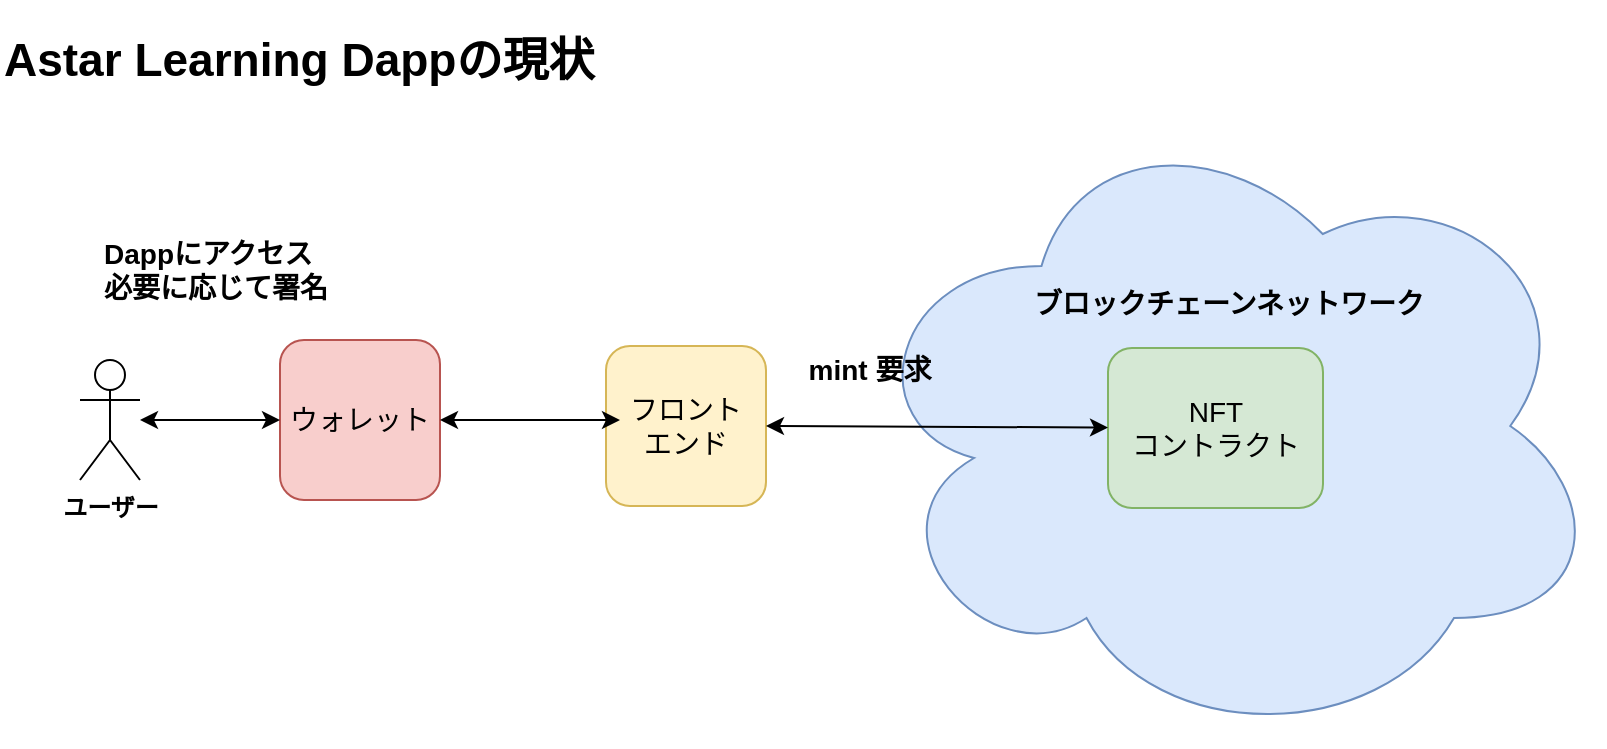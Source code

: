 <mxfile version="20.8.23" type="github" pages="2">
  <diagram name="現状" id="e7e014a7-5840-1c2e-5031-d8a46d1fe8dd">
    <mxGraphModel dx="1099" dy="1003" grid="1" gridSize="10" guides="1" tooltips="1" connect="1" arrows="1" fold="1" page="1" pageScale="1" pageWidth="1169" pageHeight="826" background="none" math="0" shadow="0">
      <root>
        <mxCell id="0" />
        <mxCell id="1" parent="0" />
        <mxCell id="dUvF8M2V_EA_DoqasxbO-41" value="&lt;b&gt;ユーザー&lt;/b&gt;" style="shape=umlActor;verticalLabelPosition=bottom;verticalAlign=top;html=1;outlineConnect=0;" vertex="1" parent="1">
          <mxGeometry x="90" y="380" width="30" height="60" as="geometry" />
        </mxCell>
        <mxCell id="man2qqhEB5DTvrfv7Pa3-1" value="&lt;br&gt;&lt;br&gt;&lt;br&gt;&lt;br&gt;&lt;br&gt;ブロックチェーンネットワーク" style="ellipse;shape=cloud;whiteSpace=wrap;html=1;fillColor=#dae8fc;strokeColor=#6c8ebf;verticalAlign=top;fontStyle=1;fontSize=14;" vertex="1" parent="1">
          <mxGeometry x="477" y="253" width="375" height="320" as="geometry" />
        </mxCell>
        <mxCell id="man2qqhEB5DTvrfv7Pa3-2" value="ウォレット" style="rounded=1;whiteSpace=wrap;html=1;fontSize=14;fillColor=#f8cecc;strokeColor=#b85450;" vertex="1" parent="1">
          <mxGeometry x="190" y="370" width="80" height="80" as="geometry" />
        </mxCell>
        <mxCell id="man2qqhEB5DTvrfv7Pa3-3" value="フロント&lt;br&gt;エンド" style="rounded=1;whiteSpace=wrap;html=1;fontSize=14;fillColor=#fff2cc;strokeColor=#d6b656;" vertex="1" parent="1">
          <mxGeometry x="353" y="373" width="80" height="80" as="geometry" />
        </mxCell>
        <mxCell id="man2qqhEB5DTvrfv7Pa3-4" value="NFT&lt;br&gt;コントラクト" style="rounded=1;whiteSpace=wrap;html=1;fontSize=14;fillColor=#d5e8d4;strokeColor=#82b366;" vertex="1" parent="1">
          <mxGeometry x="604" y="374" width="107.5" height="80" as="geometry" />
        </mxCell>
        <mxCell id="man2qqhEB5DTvrfv7Pa3-5" value="" style="endArrow=classic;startArrow=classic;html=1;rounded=0;fontSize=14;exitX=1;exitY=0.5;exitDx=0;exitDy=0;" edge="1" parent="1" source="man2qqhEB5DTvrfv7Pa3-3" target="man2qqhEB5DTvrfv7Pa3-4">
          <mxGeometry width="50" height="50" relative="1" as="geometry">
            <mxPoint x="440" y="500" as="sourcePoint" />
            <mxPoint x="490" y="450" as="targetPoint" />
          </mxGeometry>
        </mxCell>
        <mxCell id="man2qqhEB5DTvrfv7Pa3-6" value="" style="endArrow=classic;startArrow=classic;html=1;rounded=0;fontSize=14;exitX=1;exitY=0.5;exitDx=0;exitDy=0;" edge="1" parent="1" source="man2qqhEB5DTvrfv7Pa3-2">
          <mxGeometry width="50" height="50" relative="1" as="geometry">
            <mxPoint x="443" y="423" as="sourcePoint" />
            <mxPoint x="360" y="410" as="targetPoint" />
          </mxGeometry>
        </mxCell>
        <mxCell id="man2qqhEB5DTvrfv7Pa3-10" value="" style="endArrow=classic;startArrow=classic;html=1;rounded=0;fontSize=14;entryX=0;entryY=0.5;entryDx=0;entryDy=0;" edge="1" parent="1" source="dUvF8M2V_EA_DoqasxbO-41" target="man2qqhEB5DTvrfv7Pa3-2">
          <mxGeometry width="50" height="50" relative="1" as="geometry">
            <mxPoint x="280" y="420" as="sourcePoint" />
            <mxPoint x="370" y="420" as="targetPoint" />
          </mxGeometry>
        </mxCell>
        <mxCell id="man2qqhEB5DTvrfv7Pa3-11" value="Dappにアクセス&lt;br&gt;必要に応じて署名" style="text;html=1;strokeColor=none;fillColor=none;align=left;verticalAlign=middle;whiteSpace=wrap;rounded=0;fontSize=14;fontStyle=1" vertex="1" parent="1">
          <mxGeometry x="100" y="320" width="130" height="30" as="geometry" />
        </mxCell>
        <mxCell id="man2qqhEB5DTvrfv7Pa3-12" value="mint 要求" style="text;html=1;strokeColor=none;fillColor=none;align=center;verticalAlign=middle;whiteSpace=wrap;rounded=0;fontSize=14;fontStyle=1" vertex="1" parent="1">
          <mxGeometry x="440" y="370" width="90" height="30" as="geometry" />
        </mxCell>
        <mxCell id="man2qqhEB5DTvrfv7Pa3-13" value="Astar Learning Dappの現状" style="text;html=1;strokeColor=none;fillColor=none;align=left;verticalAlign=middle;whiteSpace=wrap;rounded=0;fontSize=23;fontStyle=1" vertex="1" parent="1">
          <mxGeometry x="50" y="200" width="330" height="60" as="geometry" />
        </mxCell>
      </root>
    </mxGraphModel>
  </diagram>
  <diagram id="b72MH92Sac5sTVVwrYgV" name="理想">
    <mxGraphModel dx="1644" dy="1003" grid="1" gridSize="10" guides="1" tooltips="1" connect="1" arrows="1" fold="1" page="1" pageScale="1" pageWidth="827" pageHeight="1169" math="0" shadow="0">
      <root>
        <mxCell id="0" />
        <mxCell id="1" parent="0" />
      </root>
    </mxGraphModel>
  </diagram>
</mxfile>
